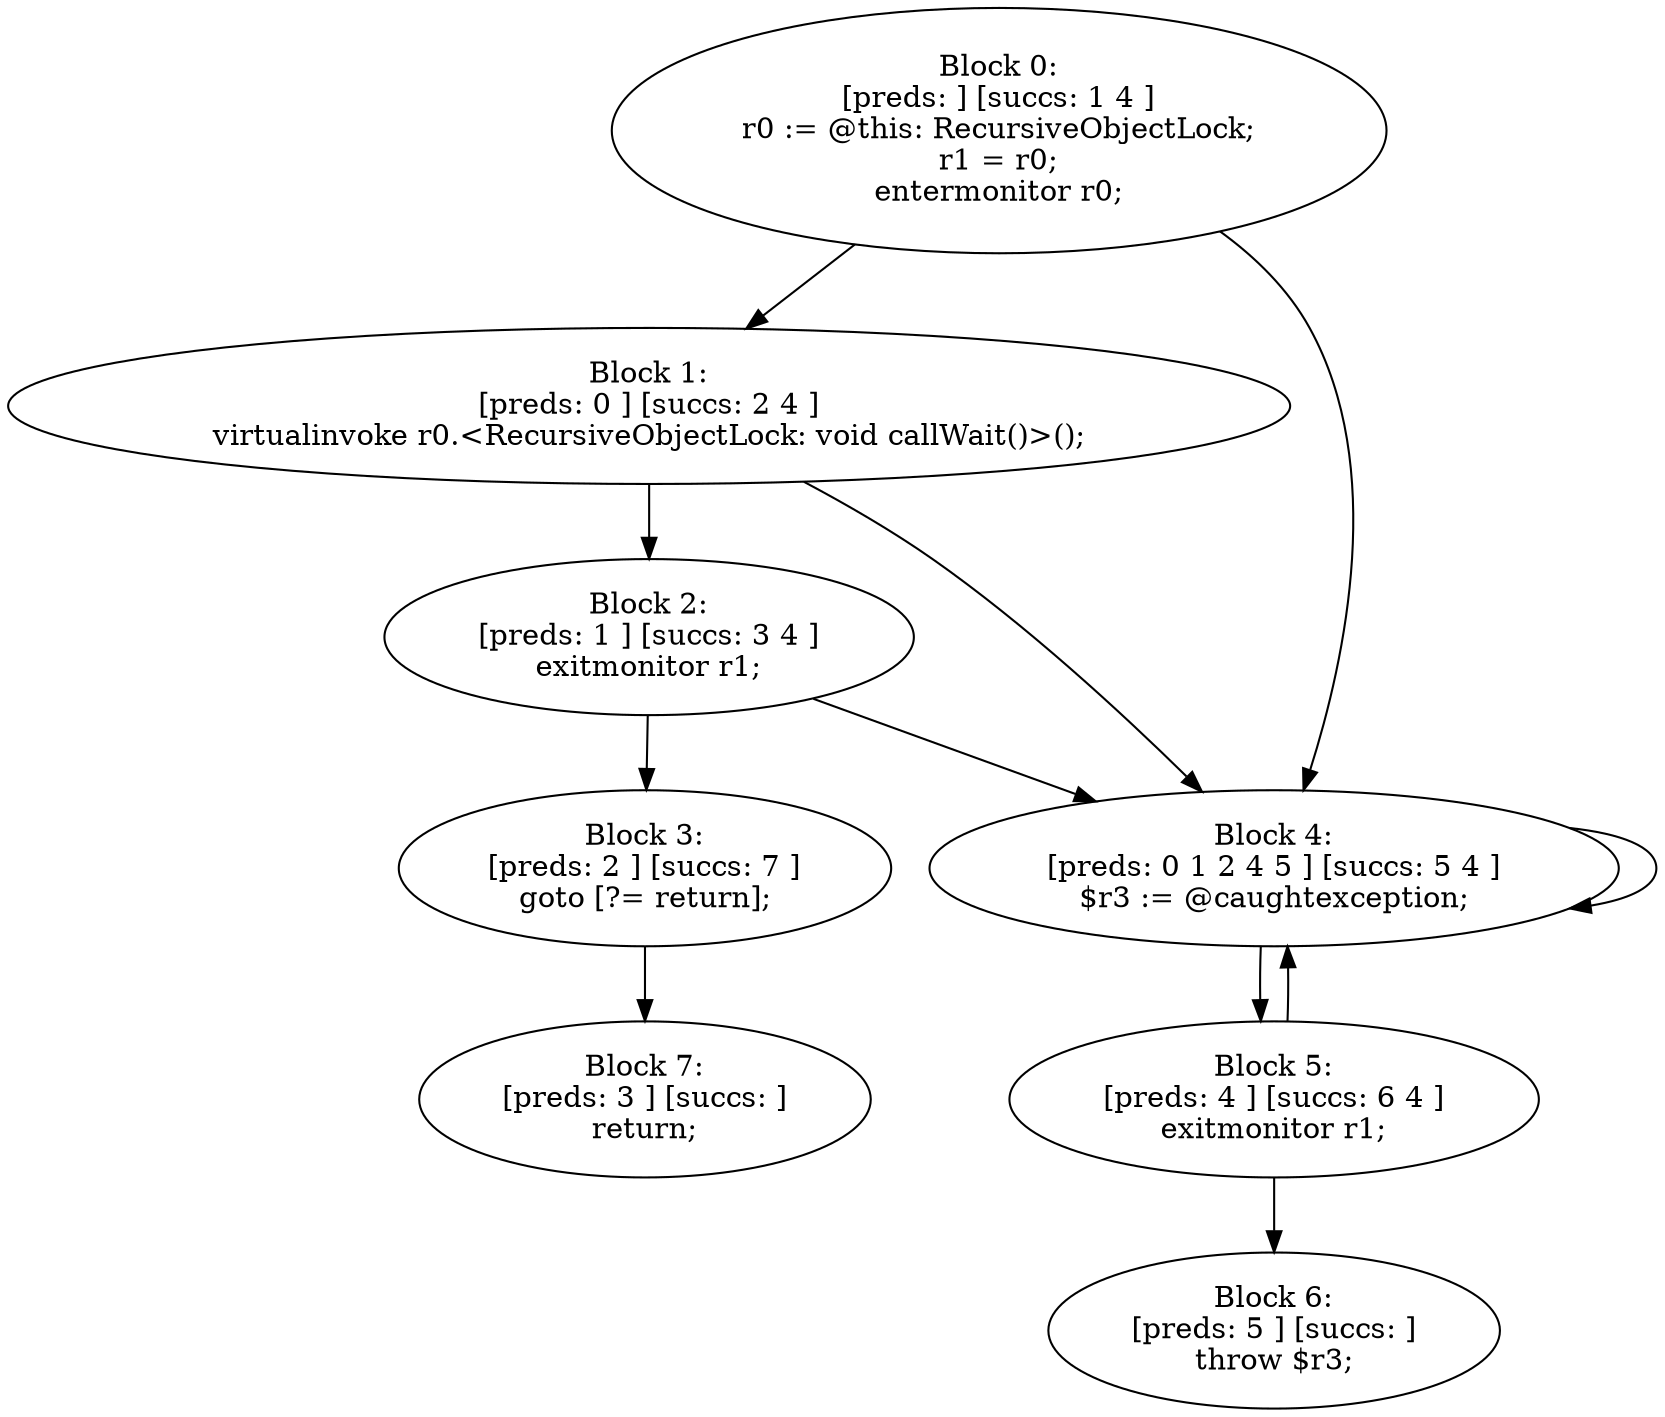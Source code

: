 digraph "unitGraph" {
    "Block 0:
[preds: ] [succs: 1 4 ]
r0 := @this: RecursiveObjectLock;
r1 = r0;
entermonitor r0;
"
    "Block 1:
[preds: 0 ] [succs: 2 4 ]
virtualinvoke r0.<RecursiveObjectLock: void callWait()>();
"
    "Block 2:
[preds: 1 ] [succs: 3 4 ]
exitmonitor r1;
"
    "Block 3:
[preds: 2 ] [succs: 7 ]
goto [?= return];
"
    "Block 4:
[preds: 0 1 2 4 5 ] [succs: 5 4 ]
$r3 := @caughtexception;
"
    "Block 5:
[preds: 4 ] [succs: 6 4 ]
exitmonitor r1;
"
    "Block 6:
[preds: 5 ] [succs: ]
throw $r3;
"
    "Block 7:
[preds: 3 ] [succs: ]
return;
"
    "Block 0:
[preds: ] [succs: 1 4 ]
r0 := @this: RecursiveObjectLock;
r1 = r0;
entermonitor r0;
"->"Block 1:
[preds: 0 ] [succs: 2 4 ]
virtualinvoke r0.<RecursiveObjectLock: void callWait()>();
";
    "Block 0:
[preds: ] [succs: 1 4 ]
r0 := @this: RecursiveObjectLock;
r1 = r0;
entermonitor r0;
"->"Block 4:
[preds: 0 1 2 4 5 ] [succs: 5 4 ]
$r3 := @caughtexception;
";
    "Block 1:
[preds: 0 ] [succs: 2 4 ]
virtualinvoke r0.<RecursiveObjectLock: void callWait()>();
"->"Block 2:
[preds: 1 ] [succs: 3 4 ]
exitmonitor r1;
";
    "Block 1:
[preds: 0 ] [succs: 2 4 ]
virtualinvoke r0.<RecursiveObjectLock: void callWait()>();
"->"Block 4:
[preds: 0 1 2 4 5 ] [succs: 5 4 ]
$r3 := @caughtexception;
";
    "Block 2:
[preds: 1 ] [succs: 3 4 ]
exitmonitor r1;
"->"Block 3:
[preds: 2 ] [succs: 7 ]
goto [?= return];
";
    "Block 2:
[preds: 1 ] [succs: 3 4 ]
exitmonitor r1;
"->"Block 4:
[preds: 0 1 2 4 5 ] [succs: 5 4 ]
$r3 := @caughtexception;
";
    "Block 3:
[preds: 2 ] [succs: 7 ]
goto [?= return];
"->"Block 7:
[preds: 3 ] [succs: ]
return;
";
    "Block 4:
[preds: 0 1 2 4 5 ] [succs: 5 4 ]
$r3 := @caughtexception;
"->"Block 5:
[preds: 4 ] [succs: 6 4 ]
exitmonitor r1;
";
    "Block 4:
[preds: 0 1 2 4 5 ] [succs: 5 4 ]
$r3 := @caughtexception;
"->"Block 4:
[preds: 0 1 2 4 5 ] [succs: 5 4 ]
$r3 := @caughtexception;
";
    "Block 5:
[preds: 4 ] [succs: 6 4 ]
exitmonitor r1;
"->"Block 6:
[preds: 5 ] [succs: ]
throw $r3;
";
    "Block 5:
[preds: 4 ] [succs: 6 4 ]
exitmonitor r1;
"->"Block 4:
[preds: 0 1 2 4 5 ] [succs: 5 4 ]
$r3 := @caughtexception;
";
}
